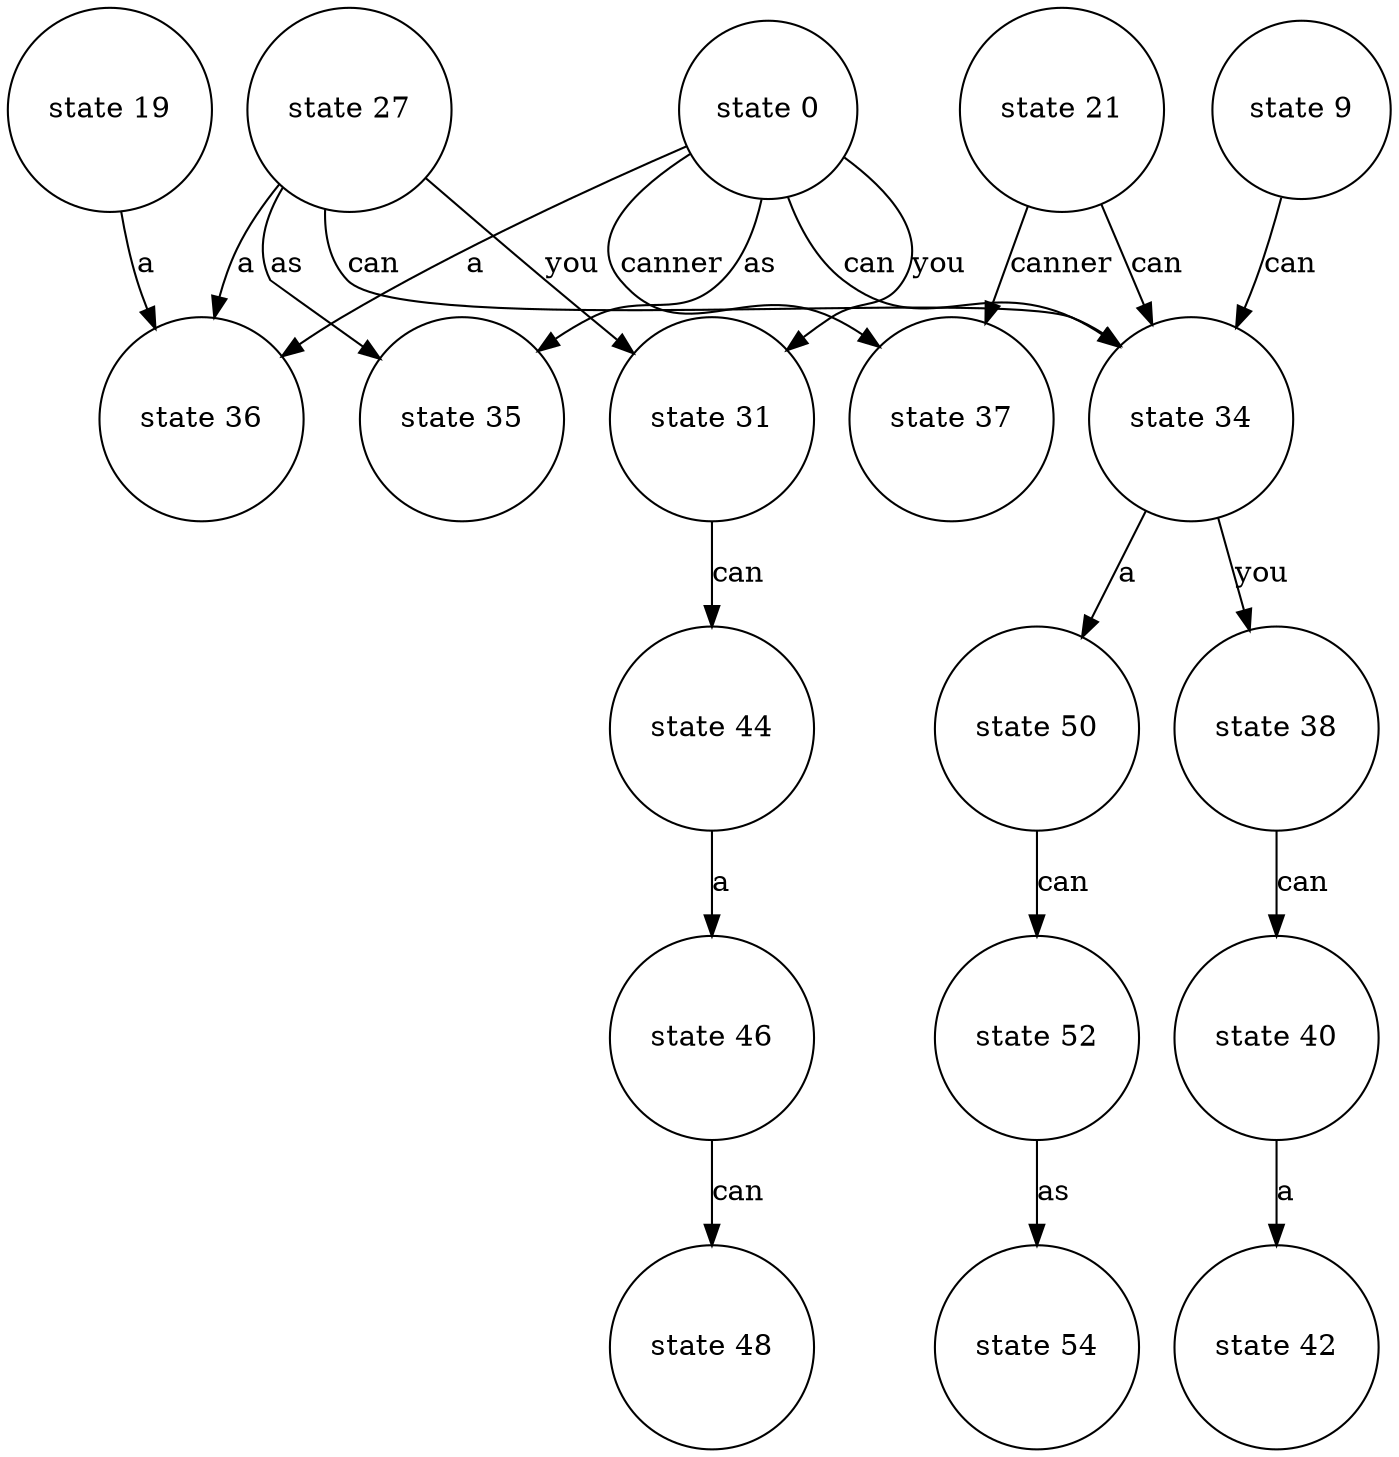 digraph abc{ 
node [shape = circle, ordering=out];"state 19" -> "state 36" [ label="a" ]; 
"state 44" -> "state 46" [ label="a" ]; 
"state 31" -> "state 44" [ label="can" ]; 
"state 21" -> "state 37" [ label="canner" ]; 
"state 21" -> "state 34" [ label="can" ]; 
"state 40" -> "state 42" [ label="a" ]; 
"state 9" -> "state 34" [ label="can" ]; 
"state 27" -> "state 36" [ label="a" ]; 
"state 27" -> "state 35" [ label="as" ]; 
"state 27" -> "state 34" [ label="can" ]; 
"state 27" -> "state 31" [ label="you" ]; 
"state 38" -> "state 40" [ label="can" ]; 
"state 34" -> "state 50" [ label="a" ]; 
"state 34" -> "state 38" [ label="you" ]; 
"state 0" -> "state 36" [ label="a" ]; 
"state 0" -> "state 37" [ label="canner" ]; 
"state 0" -> "state 35" [ label="as" ]; 
"state 0" -> "state 34" [ label="can" ]; 
"state 0" -> "state 31" [ label="you" ]; 
"state 46" -> "state 48" [ label="can" ]; 
"state 52" -> "state 54" [ label="as" ]; 
"state 50" -> "state 52" [ label="can" ]; 
}